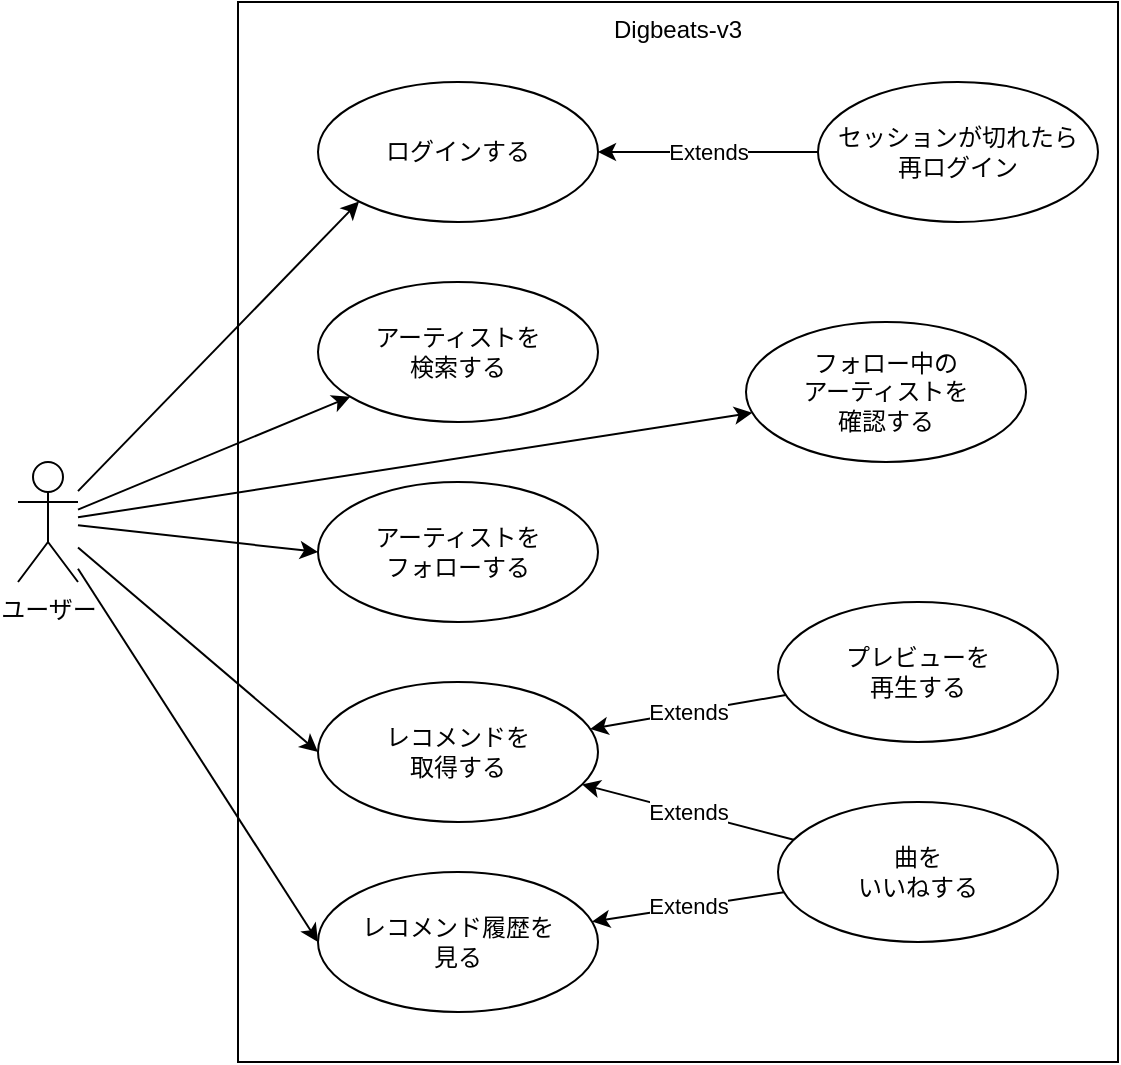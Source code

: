<mxfile>
    <diagram id="8-NhO92qU92r9aKNCqwj" name="ページ1">
        <mxGraphModel dx="702" dy="523" grid="1" gridSize="10" guides="1" tooltips="1" connect="1" arrows="1" fold="1" page="1" pageScale="1" pageWidth="827" pageHeight="1169" math="0" shadow="0">
            <root>
                <mxCell id="0"/>
                <mxCell id="1" parent="0"/>
                <mxCell id="3" value="Digbeats-v3" style="rounded=0;whiteSpace=wrap;html=1;fillColor=none;horizontal=1;verticalAlign=top;" vertex="1" parent="1">
                    <mxGeometry x="160" y="80" width="440" height="530" as="geometry"/>
                </mxCell>
                <mxCell id="2" value="ログインする" style="ellipse;whiteSpace=wrap;html=1;" vertex="1" parent="1">
                    <mxGeometry x="200" y="120" width="140" height="70" as="geometry"/>
                </mxCell>
                <mxCell id="17" style="edgeStyle=none;html=1;entryX=0;entryY=1;entryDx=0;entryDy=0;" edge="1" parent="1" source="4" target="2">
                    <mxGeometry relative="1" as="geometry">
                        <mxPoint x="220" y="170" as="targetPoint"/>
                    </mxGeometry>
                </mxCell>
                <mxCell id="18" style="edgeStyle=none;html=1;" edge="1" parent="1" source="4" target="7">
                    <mxGeometry relative="1" as="geometry">
                        <mxPoint x="90" y="324" as="sourcePoint"/>
                    </mxGeometry>
                </mxCell>
                <mxCell id="19" style="edgeStyle=none;html=1;entryX=0;entryY=0.5;entryDx=0;entryDy=0;" edge="1" parent="1" source="4" target="8">
                    <mxGeometry relative="1" as="geometry"/>
                </mxCell>
                <mxCell id="20" style="edgeStyle=none;html=1;entryX=0;entryY=0.5;entryDx=0;entryDy=0;" edge="1" parent="1" source="4" target="9">
                    <mxGeometry relative="1" as="geometry"/>
                </mxCell>
                <mxCell id="23" style="edgeStyle=none;html=1;entryX=0;entryY=0.5;entryDx=0;entryDy=0;" edge="1" parent="1" source="4" target="10">
                    <mxGeometry relative="1" as="geometry"/>
                </mxCell>
                <mxCell id="26" style="edgeStyle=none;html=1;" edge="1" parent="1" source="4" target="25">
                    <mxGeometry relative="1" as="geometry"/>
                </mxCell>
                <mxCell id="4" value="ユーザー" style="shape=umlActor;verticalLabelPosition=bottom;verticalAlign=top;html=1;outlineConnect=0;" vertex="1" parent="1">
                    <mxGeometry x="50" y="310" width="30" height="60" as="geometry"/>
                </mxCell>
                <mxCell id="7" value="&lt;div&gt;&lt;span style=&quot;background-color: transparent;&quot;&gt;アーティストを&lt;/span&gt;&lt;/div&gt;&lt;div&gt;&lt;span style=&quot;background-color: transparent;&quot;&gt;検索する&lt;/span&gt;&lt;/div&gt;" style="ellipse;whiteSpace=wrap;html=1;" vertex="1" parent="1">
                    <mxGeometry x="200" y="220" width="140" height="70" as="geometry"/>
                </mxCell>
                <mxCell id="8" value="アーティストを&lt;div&gt;フォローする&lt;/div&gt;" style="ellipse;whiteSpace=wrap;html=1;" vertex="1" parent="1">
                    <mxGeometry x="200" y="320" width="140" height="70" as="geometry"/>
                </mxCell>
                <mxCell id="9" value="レコメンドを&lt;div&gt;取得する&lt;/div&gt;" style="ellipse;whiteSpace=wrap;html=1;" vertex="1" parent="1">
                    <mxGeometry x="200" y="420" width="140" height="70" as="geometry"/>
                </mxCell>
                <mxCell id="10" value="レコメンド履歴を&lt;div&gt;見る&lt;/div&gt;" style="ellipse;whiteSpace=wrap;html=1;" vertex="1" parent="1">
                    <mxGeometry x="200" y="515" width="140" height="70" as="geometry"/>
                </mxCell>
                <mxCell id="14" value="Extends" style="edgeStyle=none;html=1;" edge="1" parent="1" source="11" target="9">
                    <mxGeometry relative="1" as="geometry"/>
                </mxCell>
                <mxCell id="11" value="曲を&lt;div&gt;いいねする&lt;/div&gt;" style="ellipse;whiteSpace=wrap;html=1;" vertex="1" parent="1">
                    <mxGeometry x="430" y="480" width="140" height="70" as="geometry"/>
                </mxCell>
                <mxCell id="15" value="Extends" style="edgeStyle=none;html=1;" edge="1" parent="1" source="12" target="9">
                    <mxGeometry relative="1" as="geometry"/>
                </mxCell>
                <mxCell id="12" value="プレビューを&lt;div&gt;再生する&lt;/div&gt;" style="ellipse;whiteSpace=wrap;html=1;" vertex="1" parent="1">
                    <mxGeometry x="430" y="380" width="140" height="70" as="geometry"/>
                </mxCell>
                <mxCell id="25" value="&lt;div&gt;フォロー中の&lt;/div&gt;&lt;div&gt;アーティストを&lt;/div&gt;&lt;div&gt;確認する&lt;/div&gt;" style="ellipse;whiteSpace=wrap;html=1;" vertex="1" parent="1">
                    <mxGeometry x="414" y="240" width="140" height="70" as="geometry"/>
                </mxCell>
                <mxCell id="28" value="Extends" style="edgeStyle=none;html=1;" edge="1" parent="1" source="29" target="2">
                    <mxGeometry relative="1" as="geometry">
                        <mxPoint x="356" y="164" as="targetPoint"/>
                    </mxGeometry>
                </mxCell>
                <mxCell id="29" value="セッションが切れたら&lt;div&gt;再ログイン&lt;/div&gt;" style="ellipse;whiteSpace=wrap;html=1;" vertex="1" parent="1">
                    <mxGeometry x="450" y="120" width="140" height="70" as="geometry"/>
                </mxCell>
                <mxCell id="30" value="Extends" style="edgeStyle=none;html=1;" edge="1" parent="1" source="11" target="10">
                    <mxGeometry relative="1" as="geometry">
                        <mxPoint x="444" y="436" as="sourcePoint"/>
                        <mxPoint x="346" y="454" as="targetPoint"/>
                    </mxGeometry>
                </mxCell>
            </root>
        </mxGraphModel>
    </diagram>
</mxfile>
